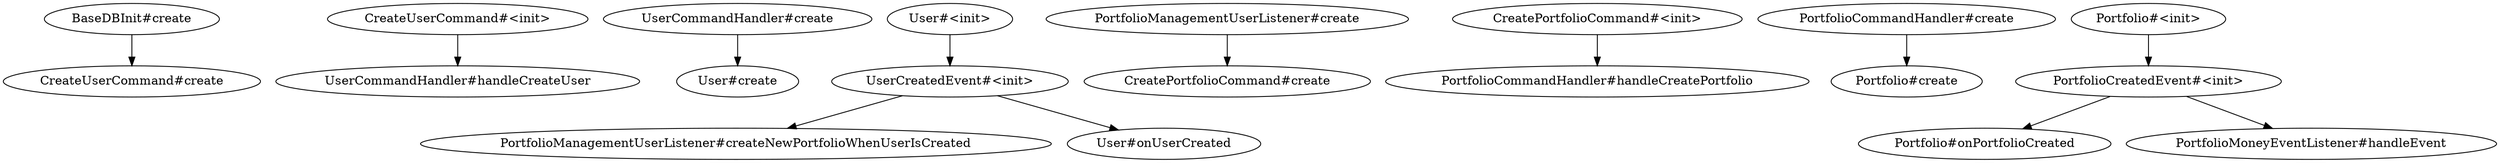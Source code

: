 digraph G {
"BaseDBInit#create" -> "CreateUserCommand#create"
"CreateUserCommand#<init>" -> "UserCommandHandler#handleCreateUser"
"UserCommandHandler#create" -> "User#create"
"User#<init>" -> "UserCreatedEvent#<init>"
"UserCreatedEvent#<init>" -> "PortfolioManagementUserListener#createNewPortfolioWhenUserIsCreated"
"PortfolioManagementUserListener#create" -> "CreatePortfolioCommand#create"
"CreatePortfolioCommand#<init>" -> "PortfolioCommandHandler#handleCreatePortfolio"
"PortfolioCommandHandler#create" -> "Portfolio#create"
"Portfolio#<init>" -> "PortfolioCreatedEvent#<init>"
"PortfolioCreatedEvent#<init>" -> "Portfolio#onPortfolioCreated"
"PortfolioCreatedEvent#<init>" -> "PortfolioMoneyEventListener#handleEvent"
"UserCreatedEvent#<init>" -> "User#onUserCreated"
}
